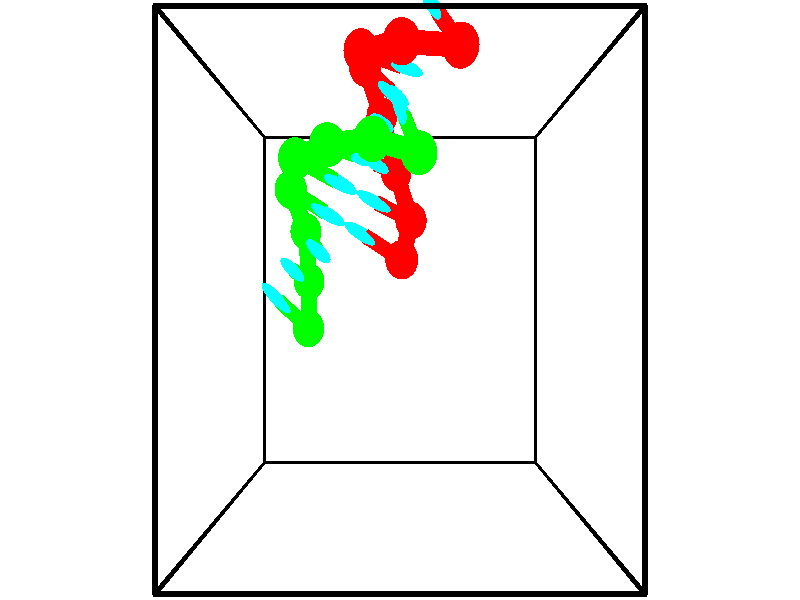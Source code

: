 // switches for output
#declare DRAW_BASES = 1; // possible values are 0, 1; only relevant for DNA ribbons
#declare DRAW_BASES_TYPE = 3; // possible values are 1, 2, 3; only relevant for DNA ribbons
#declare DRAW_FOG = 0; // set to 1 to enable fog

#include "colors.inc"

#include "transforms.inc"
background { rgb <1, 1, 1>}

#default {
   normal{
       ripples 0.25
       frequency 0.20
       turbulence 0.2
       lambda 5
   }
	finish {
		phong 0.1
		phong_size 40.
	}
}

// original window dimensions: 1024x640


// camera settings

camera {
	sky <-0, 1, 0>
	up <-0, 1, 0>
	right 1.6 * <1, 0, 0>
	location <2.5, 2.5, 11.1562>
	look_at <2.5, 2.5, 2.5>
	direction <0, 0, -8.6562>
	angle 67.0682
}


# declare cpy_camera_pos = <2.5, 2.5, 11.1562>;
# if (DRAW_FOG = 1)
fog {
	fog_type 2
	up vnormalize(cpy_camera_pos)
	color rgbt<1,1,1,0.3>
	distance 1e-5
	fog_alt 3e-3
	fog_offset 4
}
# end


// LIGHTS

# declare lum = 6;
global_settings {
	ambient_light rgb lum * <0.05, 0.05, 0.05>
	max_trace_level 15
}# declare cpy_direct_light_amount = 0.25;
light_source
{	1000 * <-1, -1, 1>,
	rgb lum * cpy_direct_light_amount
	parallel
}

light_source
{	1000 * <1, 1, -1>,
	rgb lum * cpy_direct_light_amount
	parallel
}

// strand 0

// nucleotide -1

// particle -1
sphere {
	<3.321558, 5.364641, 3.006047> 0.250000
	pigment { color rgbt <1,0,0,0> }
	no_shadow
}
cylinder {
	<3.133999, 5.674004, 2.835413>,  <3.021463, 5.859622, 2.733032>, 0.100000
	pigment { color rgbt <1,0,0,0> }
	no_shadow
}
cylinder {
	<3.133999, 5.674004, 2.835413>,  <3.321558, 5.364641, 3.006047>, 0.100000
	pigment { color rgbt <1,0,0,0> }
	no_shadow
}

// particle -1
sphere {
	<3.133999, 5.674004, 2.835413> 0.100000
	pigment { color rgbt <1,0,0,0> }
	no_shadow
}
sphere {
	0, 1
	scale<0.080000,0.200000,0.300000>
	matrix <-0.608866, -0.632916, -0.478225,
		-0.639863, 0.035507, 0.767668,
		-0.468889, 0.773405, -0.426599,
		2.993329, 5.906026, 2.707437>
	pigment { color rgbt <0,1,1,0> }
	no_shadow
}
cylinder {
	<2.520888, 5.341651, 3.196074>,  <3.321558, 5.364641, 3.006047>, 0.130000
	pigment { color rgbt <1,0,0,0> }
	no_shadow
}

// nucleotide -1

// particle -1
sphere {
	<2.520888, 5.341651, 3.196074> 0.250000
	pigment { color rgbt <1,0,0,0> }
	no_shadow
}
cylinder {
	<2.641800, 5.490349, 2.844976>,  <2.714347, 5.579567, 2.634318>, 0.100000
	pigment { color rgbt <1,0,0,0> }
	no_shadow
}
cylinder {
	<2.641800, 5.490349, 2.844976>,  <2.520888, 5.341651, 3.196074>, 0.100000
	pigment { color rgbt <1,0,0,0> }
	no_shadow
}

// particle -1
sphere {
	<2.641800, 5.490349, 2.844976> 0.100000
	pigment { color rgbt <1,0,0,0> }
	no_shadow
}
sphere {
	0, 1
	scale<0.080000,0.200000,0.300000>
	matrix <-0.303204, -0.835497, -0.458270,
		-0.903711, 0.404661, -0.139840,
		0.302280, 0.371743, -0.877743,
		2.732484, 5.601872, 2.581653>
	pigment { color rgbt <0,1,1,0> }
	no_shadow
}
cylinder {
	<1.955018, 5.423546, 2.652909>,  <2.520888, 5.341651, 3.196074>, 0.130000
	pigment { color rgbt <1,0,0,0> }
	no_shadow
}

// nucleotide -1

// particle -1
sphere {
	<1.955018, 5.423546, 2.652909> 0.250000
	pigment { color rgbt <1,0,0,0> }
	no_shadow
}
cylinder {
	<2.303959, 5.380440, 2.462168>,  <2.513323, 5.354576, 2.347723>, 0.100000
	pigment { color rgbt <1,0,0,0> }
	no_shadow
}
cylinder {
	<2.303959, 5.380440, 2.462168>,  <1.955018, 5.423546, 2.652909>, 0.100000
	pigment { color rgbt <1,0,0,0> }
	no_shadow
}

// particle -1
sphere {
	<2.303959, 5.380440, 2.462168> 0.100000
	pigment { color rgbt <1,0,0,0> }
	no_shadow
}
sphere {
	0, 1
	scale<0.080000,0.200000,0.300000>
	matrix <-0.343314, -0.829460, -0.440603,
		-0.348048, 0.548071, -0.760579,
		0.872352, -0.107767, -0.476853,
		2.565665, 5.348110, 2.319112>
	pigment { color rgbt <0,1,1,0> }
	no_shadow
}
cylinder {
	<1.960882, 5.505834, 1.819015>,  <1.955018, 5.423546, 2.652909>, 0.130000
	pigment { color rgbt <1,0,0,0> }
	no_shadow
}

// nucleotide -1

// particle -1
sphere {
	<1.960882, 5.505834, 1.819015> 0.250000
	pigment { color rgbt <1,0,0,0> }
	no_shadow
}
cylinder {
	<2.210972, 5.256035, 2.006247>,  <2.361026, 5.106155, 2.118586>, 0.100000
	pigment { color rgbt <1,0,0,0> }
	no_shadow
}
cylinder {
	<2.210972, 5.256035, 2.006247>,  <1.960882, 5.505834, 1.819015>, 0.100000
	pigment { color rgbt <1,0,0,0> }
	no_shadow
}

// particle -1
sphere {
	<2.210972, 5.256035, 2.006247> 0.100000
	pigment { color rgbt <1,0,0,0> }
	no_shadow
}
sphere {
	0, 1
	scale<0.080000,0.200000,0.300000>
	matrix <-0.441435, -0.777576, -0.447784,
		0.643607, 0.073339, -0.761834,
		0.625224, -0.624498, 0.468079,
		2.398539, 5.068686, 2.146670>
	pigment { color rgbt <0,1,1,0> }
	no_shadow
}
cylinder {
	<2.202791, 4.998140, 1.296928>,  <1.960882, 5.505834, 1.819015>, 0.130000
	pigment { color rgbt <1,0,0,0> }
	no_shadow
}

// nucleotide -1

// particle -1
sphere {
	<2.202791, 4.998140, 1.296928> 0.250000
	pigment { color rgbt <1,0,0,0> }
	no_shadow
}
cylinder {
	<2.213474, 4.855507, 1.670481>,  <2.219884, 4.769927, 1.894612>, 0.100000
	pigment { color rgbt <1,0,0,0> }
	no_shadow
}
cylinder {
	<2.213474, 4.855507, 1.670481>,  <2.202791, 4.998140, 1.296928>, 0.100000
	pigment { color rgbt <1,0,0,0> }
	no_shadow
}

// particle -1
sphere {
	<2.213474, 4.855507, 1.670481> 0.100000
	pigment { color rgbt <1,0,0,0> }
	no_shadow
}
sphere {
	0, 1
	scale<0.080000,0.200000,0.300000>
	matrix <-0.459525, -0.834037, -0.305317,
		0.887763, -0.420988, -0.186134,
		0.026707, -0.356583, 0.933882,
		2.221486, 4.748532, 1.950645>
	pigment { color rgbt <0,1,1,0> }
	no_shadow
}
cylinder {
	<2.436357, 4.242777, 1.201344>,  <2.202791, 4.998140, 1.296928>, 0.130000
	pigment { color rgbt <1,0,0,0> }
	no_shadow
}

// nucleotide -1

// particle -1
sphere {
	<2.436357, 4.242777, 1.201344> 0.250000
	pigment { color rgbt <1,0,0,0> }
	no_shadow
}
cylinder {
	<2.254719, 4.251137, 1.557627>,  <2.145736, 4.256153, 1.771396>, 0.100000
	pigment { color rgbt <1,0,0,0> }
	no_shadow
}
cylinder {
	<2.254719, 4.251137, 1.557627>,  <2.436357, 4.242777, 1.201344>, 0.100000
	pigment { color rgbt <1,0,0,0> }
	no_shadow
}

// particle -1
sphere {
	<2.254719, 4.251137, 1.557627> 0.100000
	pigment { color rgbt <1,0,0,0> }
	no_shadow
}
sphere {
	0, 1
	scale<0.080000,0.200000,0.300000>
	matrix <-0.507328, -0.827885, -0.239218,
		0.732403, -0.560509, 0.386543,
		-0.454097, 0.020900, 0.890707,
		2.118490, 4.257407, 1.824839>
	pigment { color rgbt <0,1,1,0> }
	no_shadow
}
cylinder {
	<2.675675, 3.554581, 1.516185>,  <2.436357, 4.242777, 1.201344>, 0.130000
	pigment { color rgbt <1,0,0,0> }
	no_shadow
}

// nucleotide -1

// particle -1
sphere {
	<2.675675, 3.554581, 1.516185> 0.250000
	pigment { color rgbt <1,0,0,0> }
	no_shadow
}
cylinder {
	<2.348778, 3.674171, 1.713255>,  <2.152639, 3.745925, 1.831497>, 0.100000
	pigment { color rgbt <1,0,0,0> }
	no_shadow
}
cylinder {
	<2.348778, 3.674171, 1.713255>,  <2.675675, 3.554581, 1.516185>, 0.100000
	pigment { color rgbt <1,0,0,0> }
	no_shadow
}

// particle -1
sphere {
	<2.348778, 3.674171, 1.713255> 0.100000
	pigment { color rgbt <1,0,0,0> }
	no_shadow
}
sphere {
	0, 1
	scale<0.080000,0.200000,0.300000>
	matrix <-0.448544, -0.866751, -0.218061,
		0.361831, -0.399195, 0.842450,
		-0.817243, 0.298975, 0.492674,
		2.103605, 3.763864, 1.861057>
	pigment { color rgbt <0,1,1,0> }
	no_shadow
}
cylinder {
	<2.526423, 3.010134, 1.977542>,  <2.675675, 3.554581, 1.516185>, 0.130000
	pigment { color rgbt <1,0,0,0> }
	no_shadow
}

// nucleotide -1

// particle -1
sphere {
	<2.526423, 3.010134, 1.977542> 0.250000
	pigment { color rgbt <1,0,0,0> }
	no_shadow
}
cylinder {
	<2.177967, 3.200836, 1.930517>,  <1.968894, 3.315258, 1.902303>, 0.100000
	pigment { color rgbt <1,0,0,0> }
	no_shadow
}
cylinder {
	<2.177967, 3.200836, 1.930517>,  <2.526423, 3.010134, 1.977542>, 0.100000
	pigment { color rgbt <1,0,0,0> }
	no_shadow
}

// particle -1
sphere {
	<2.177967, 3.200836, 1.930517> 0.100000
	pigment { color rgbt <1,0,0,0> }
	no_shadow
}
sphere {
	0, 1
	scale<0.080000,0.200000,0.300000>
	matrix <-0.434994, -0.860345, -0.265683,
		-0.227809, -0.180309, 0.956866,
		-0.871140, 0.476755, -0.117561,
		1.916625, 3.343863, 1.895249>
	pigment { color rgbt <0,1,1,0> }
	no_shadow
}
// strand 1

// nucleotide -1

// particle -1
sphere {
	<1.030538, 2.119228, 1.462884> 0.250000
	pigment { color rgbt <0,1,0,0> }
	no_shadow
}
cylinder {
	<0.782715, 2.348503, 1.677399>,  <0.634021, 2.486068, 1.806107>, 0.100000
	pigment { color rgbt <0,1,0,0> }
	no_shadow
}
cylinder {
	<0.782715, 2.348503, 1.677399>,  <1.030538, 2.119228, 1.462884>, 0.100000
	pigment { color rgbt <0,1,0,0> }
	no_shadow
}

// particle -1
sphere {
	<0.782715, 2.348503, 1.677399> 0.100000
	pigment { color rgbt <0,1,0,0> }
	no_shadow
}
sphere {
	0, 1
	scale<0.080000,0.200000,0.300000>
	matrix <0.682275, 0.731063, 0.006850,
		-0.388133, 0.370139, -0.844009,
		-0.619559, 0.573187, 0.536286,
		0.596847, 2.520459, 1.838284>
	pigment { color rgbt <0,1,1,0> }
	no_shadow
}
cylinder {
	<0.997920, 2.755655, 1.180429>,  <1.030538, 2.119228, 1.462884>, 0.130000
	pigment { color rgbt <0,1,0,0> }
	no_shadow
}

// nucleotide -1

// particle -1
sphere {
	<0.997920, 2.755655, 1.180429> 0.250000
	pigment { color rgbt <0,1,0,0> }
	no_shadow
}
cylinder {
	<0.909523, 2.831734, 1.563049>,  <0.856485, 2.877381, 1.792621>, 0.100000
	pigment { color rgbt <0,1,0,0> }
	no_shadow
}
cylinder {
	<0.909523, 2.831734, 1.563049>,  <0.997920, 2.755655, 1.180429>, 0.100000
	pigment { color rgbt <0,1,0,0> }
	no_shadow
}

// particle -1
sphere {
	<0.909523, 2.831734, 1.563049> 0.100000
	pigment { color rgbt <0,1,0,0> }
	no_shadow
}
sphere {
	0, 1
	scale<0.080000,0.200000,0.300000>
	matrix <0.667957, 0.744172, 0.006351,
		-0.710630, 0.640338, -0.291500,
		-0.220993, 0.190196, 0.956550,
		0.843225, 2.888793, 1.850014>
	pigment { color rgbt <0,1,1,0> }
	no_shadow
}
cylinder {
	<0.959753, 3.433784, 1.269097>,  <0.997920, 2.755655, 1.180429>, 0.130000
	pigment { color rgbt <0,1,0,0> }
	no_shadow
}

// nucleotide -1

// particle -1
sphere {
	<0.959753, 3.433784, 1.269097> 0.250000
	pigment { color rgbt <0,1,0,0> }
	no_shadow
}
cylinder {
	<1.119087, 3.260521, 1.592505>,  <1.214688, 3.156563, 1.786549>, 0.100000
	pigment { color rgbt <0,1,0,0> }
	no_shadow
}
cylinder {
	<1.119087, 3.260521, 1.592505>,  <0.959753, 3.433784, 1.269097>, 0.100000
	pigment { color rgbt <0,1,0,0> }
	no_shadow
}

// particle -1
sphere {
	<1.119087, 3.260521, 1.592505> 0.100000
	pigment { color rgbt <0,1,0,0> }
	no_shadow
}
sphere {
	0, 1
	scale<0.080000,0.200000,0.300000>
	matrix <0.552280, 0.817040, 0.165627,
		-0.732335, 0.380554, 0.564681,
		0.398336, -0.433156, 0.808519,
		1.238588, 3.130574, 1.835060>
	pigment { color rgbt <0,1,1,0> }
	no_shadow
}
cylinder {
	<0.799677, 3.931685, 1.743097>,  <0.959753, 3.433784, 1.269097>, 0.130000
	pigment { color rgbt <0,1,0,0> }
	no_shadow
}

// nucleotide -1

// particle -1
sphere {
	<0.799677, 3.931685, 1.743097> 0.250000
	pigment { color rgbt <0,1,0,0> }
	no_shadow
}
cylinder {
	<1.138138, 3.740555, 1.837507>,  <1.341214, 3.625877, 1.894154>, 0.100000
	pigment { color rgbt <0,1,0,0> }
	no_shadow
}
cylinder {
	<1.138138, 3.740555, 1.837507>,  <0.799677, 3.931685, 1.743097>, 0.100000
	pigment { color rgbt <0,1,0,0> }
	no_shadow
}

// particle -1
sphere {
	<1.138138, 3.740555, 1.837507> 0.100000
	pigment { color rgbt <0,1,0,0> }
	no_shadow
}
sphere {
	0, 1
	scale<0.080000,0.200000,0.300000>
	matrix <0.425659, 0.872421, 0.240198,
		-0.320687, -0.102777, 0.941592,
		0.846152, -0.477826, 0.236027,
		1.391984, 3.597207, 1.908315>
	pigment { color rgbt <0,1,1,0> }
	no_shadow
}
cylinder {
	<0.985654, 4.211757, 2.400521>,  <0.799677, 3.931685, 1.743097>, 0.130000
	pigment { color rgbt <0,1,0,0> }
	no_shadow
}

// nucleotide -1

// particle -1
sphere {
	<0.985654, 4.211757, 2.400521> 0.250000
	pigment { color rgbt <0,1,0,0> }
	no_shadow
}
cylinder {
	<1.330620, 4.068573, 2.257353>,  <1.537599, 3.982663, 2.171452>, 0.100000
	pigment { color rgbt <0,1,0,0> }
	no_shadow
}
cylinder {
	<1.330620, 4.068573, 2.257353>,  <0.985654, 4.211757, 2.400521>, 0.100000
	pigment { color rgbt <0,1,0,0> }
	no_shadow
}

// particle -1
sphere {
	<1.330620, 4.068573, 2.257353> 0.100000
	pigment { color rgbt <0,1,0,0> }
	no_shadow
}
sphere {
	0, 1
	scale<0.080000,0.200000,0.300000>
	matrix <0.470629, 0.827380, 0.306515,
		0.186416, -0.432791, 0.882010,
		0.862414, -0.357960, -0.357920,
		1.589344, 3.961185, 2.149977>
	pigment { color rgbt <0,1,1,0> }
	no_shadow
}
cylinder {
	<1.510458, 4.265818, 2.917504>,  <0.985654, 4.211757, 2.400521>, 0.130000
	pigment { color rgbt <0,1,0,0> }
	no_shadow
}

// nucleotide -1

// particle -1
sphere {
	<1.510458, 4.265818, 2.917504> 0.250000
	pigment { color rgbt <0,1,0,0> }
	no_shadow
}
cylinder {
	<1.716751, 4.268417, 2.574814>,  <1.840527, 4.269977, 2.369200>, 0.100000
	pigment { color rgbt <0,1,0,0> }
	no_shadow
}
cylinder {
	<1.716751, 4.268417, 2.574814>,  <1.510458, 4.265818, 2.917504>, 0.100000
	pigment { color rgbt <0,1,0,0> }
	no_shadow
}

// particle -1
sphere {
	<1.716751, 4.268417, 2.574814> 0.100000
	pigment { color rgbt <0,1,0,0> }
	no_shadow
}
sphere {
	0, 1
	scale<0.080000,0.200000,0.300000>
	matrix <0.552570, 0.761671, 0.338414,
		0.654742, -0.647932, 0.389227,
		0.515732, 0.006499, -0.856725,
		1.871471, 4.270367, 2.317796>
	pigment { color rgbt <0,1,1,0> }
	no_shadow
}
cylinder {
	<2.133579, 4.278286, 3.156553>,  <1.510458, 4.265818, 2.917504>, 0.130000
	pigment { color rgbt <0,1,0,0> }
	no_shadow
}

// nucleotide -1

// particle -1
sphere {
	<2.133579, 4.278286, 3.156553> 0.250000
	pigment { color rgbt <0,1,0,0> }
	no_shadow
}
cylinder {
	<2.167320, 4.420387, 2.784170>,  <2.187565, 4.505648, 2.560741>, 0.100000
	pigment { color rgbt <0,1,0,0> }
	no_shadow
}
cylinder {
	<2.167320, 4.420387, 2.784170>,  <2.133579, 4.278286, 3.156553>, 0.100000
	pigment { color rgbt <0,1,0,0> }
	no_shadow
}

// particle -1
sphere {
	<2.167320, 4.420387, 2.784170> 0.100000
	pigment { color rgbt <0,1,0,0> }
	no_shadow
}
sphere {
	0, 1
	scale<0.080000,0.200000,0.300000>
	matrix <0.662879, 0.677550, 0.318617,
		0.743959, -0.643988, -0.178337,
		0.084352, 0.355254, -0.930956,
		2.192626, 4.526963, 2.504883>
	pigment { color rgbt <0,1,1,0> }
	no_shadow
}
cylinder {
	<2.761027, 4.176889, 2.900315>,  <2.133579, 4.278286, 3.156553>, 0.130000
	pigment { color rgbt <0,1,0,0> }
	no_shadow
}

// nucleotide -1

// particle -1
sphere {
	<2.761027, 4.176889, 2.900315> 0.250000
	pigment { color rgbt <0,1,0,0> }
	no_shadow
}
cylinder {
	<2.640907, 4.486481, 2.677326>,  <2.568835, 4.672236, 2.543533>, 0.100000
	pigment { color rgbt <0,1,0,0> }
	no_shadow
}
cylinder {
	<2.640907, 4.486481, 2.677326>,  <2.761027, 4.176889, 2.900315>, 0.100000
	pigment { color rgbt <0,1,0,0> }
	no_shadow
}

// particle -1
sphere {
	<2.640907, 4.486481, 2.677326> 0.100000
	pigment { color rgbt <0,1,0,0> }
	no_shadow
}
sphere {
	0, 1
	scale<0.080000,0.200000,0.300000>
	matrix <0.737010, 0.559289, 0.379489,
		0.605505, -0.296902, -0.738385,
		-0.300299, 0.773980, -0.557472,
		2.550817, 4.718675, 2.510085>
	pigment { color rgbt <0,1,1,0> }
	no_shadow
}
// box output
cylinder {
	<0.000000, 0.000000, 0.000000>,  <5.000000, 0.000000, 0.000000>, 0.025000
	pigment { color rgbt <0,0,0,0> }
	no_shadow
}
cylinder {
	<0.000000, 0.000000, 0.000000>,  <0.000000, 5.000000, 0.000000>, 0.025000
	pigment { color rgbt <0,0,0,0> }
	no_shadow
}
cylinder {
	<0.000000, 0.000000, 0.000000>,  <0.000000, 0.000000, 5.000000>, 0.025000
	pigment { color rgbt <0,0,0,0> }
	no_shadow
}
cylinder {
	<5.000000, 5.000000, 5.000000>,  <0.000000, 5.000000, 5.000000>, 0.025000
	pigment { color rgbt <0,0,0,0> }
	no_shadow
}
cylinder {
	<5.000000, 5.000000, 5.000000>,  <5.000000, 0.000000, 5.000000>, 0.025000
	pigment { color rgbt <0,0,0,0> }
	no_shadow
}
cylinder {
	<5.000000, 5.000000, 5.000000>,  <5.000000, 5.000000, 0.000000>, 0.025000
	pigment { color rgbt <0,0,0,0> }
	no_shadow
}
cylinder {
	<0.000000, 0.000000, 5.000000>,  <0.000000, 5.000000, 5.000000>, 0.025000
	pigment { color rgbt <0,0,0,0> }
	no_shadow
}
cylinder {
	<0.000000, 0.000000, 5.000000>,  <5.000000, 0.000000, 5.000000>, 0.025000
	pigment { color rgbt <0,0,0,0> }
	no_shadow
}
cylinder {
	<5.000000, 5.000000, 0.000000>,  <0.000000, 5.000000, 0.000000>, 0.025000
	pigment { color rgbt <0,0,0,0> }
	no_shadow
}
cylinder {
	<5.000000, 5.000000, 0.000000>,  <5.000000, 0.000000, 0.000000>, 0.025000
	pigment { color rgbt <0,0,0,0> }
	no_shadow
}
cylinder {
	<5.000000, 0.000000, 5.000000>,  <5.000000, 0.000000, 0.000000>, 0.025000
	pigment { color rgbt <0,0,0,0> }
	no_shadow
}
cylinder {
	<0.000000, 5.000000, 0.000000>,  <0.000000, 5.000000, 5.000000>, 0.025000
	pigment { color rgbt <0,0,0,0> }
	no_shadow
}
// end of box output
